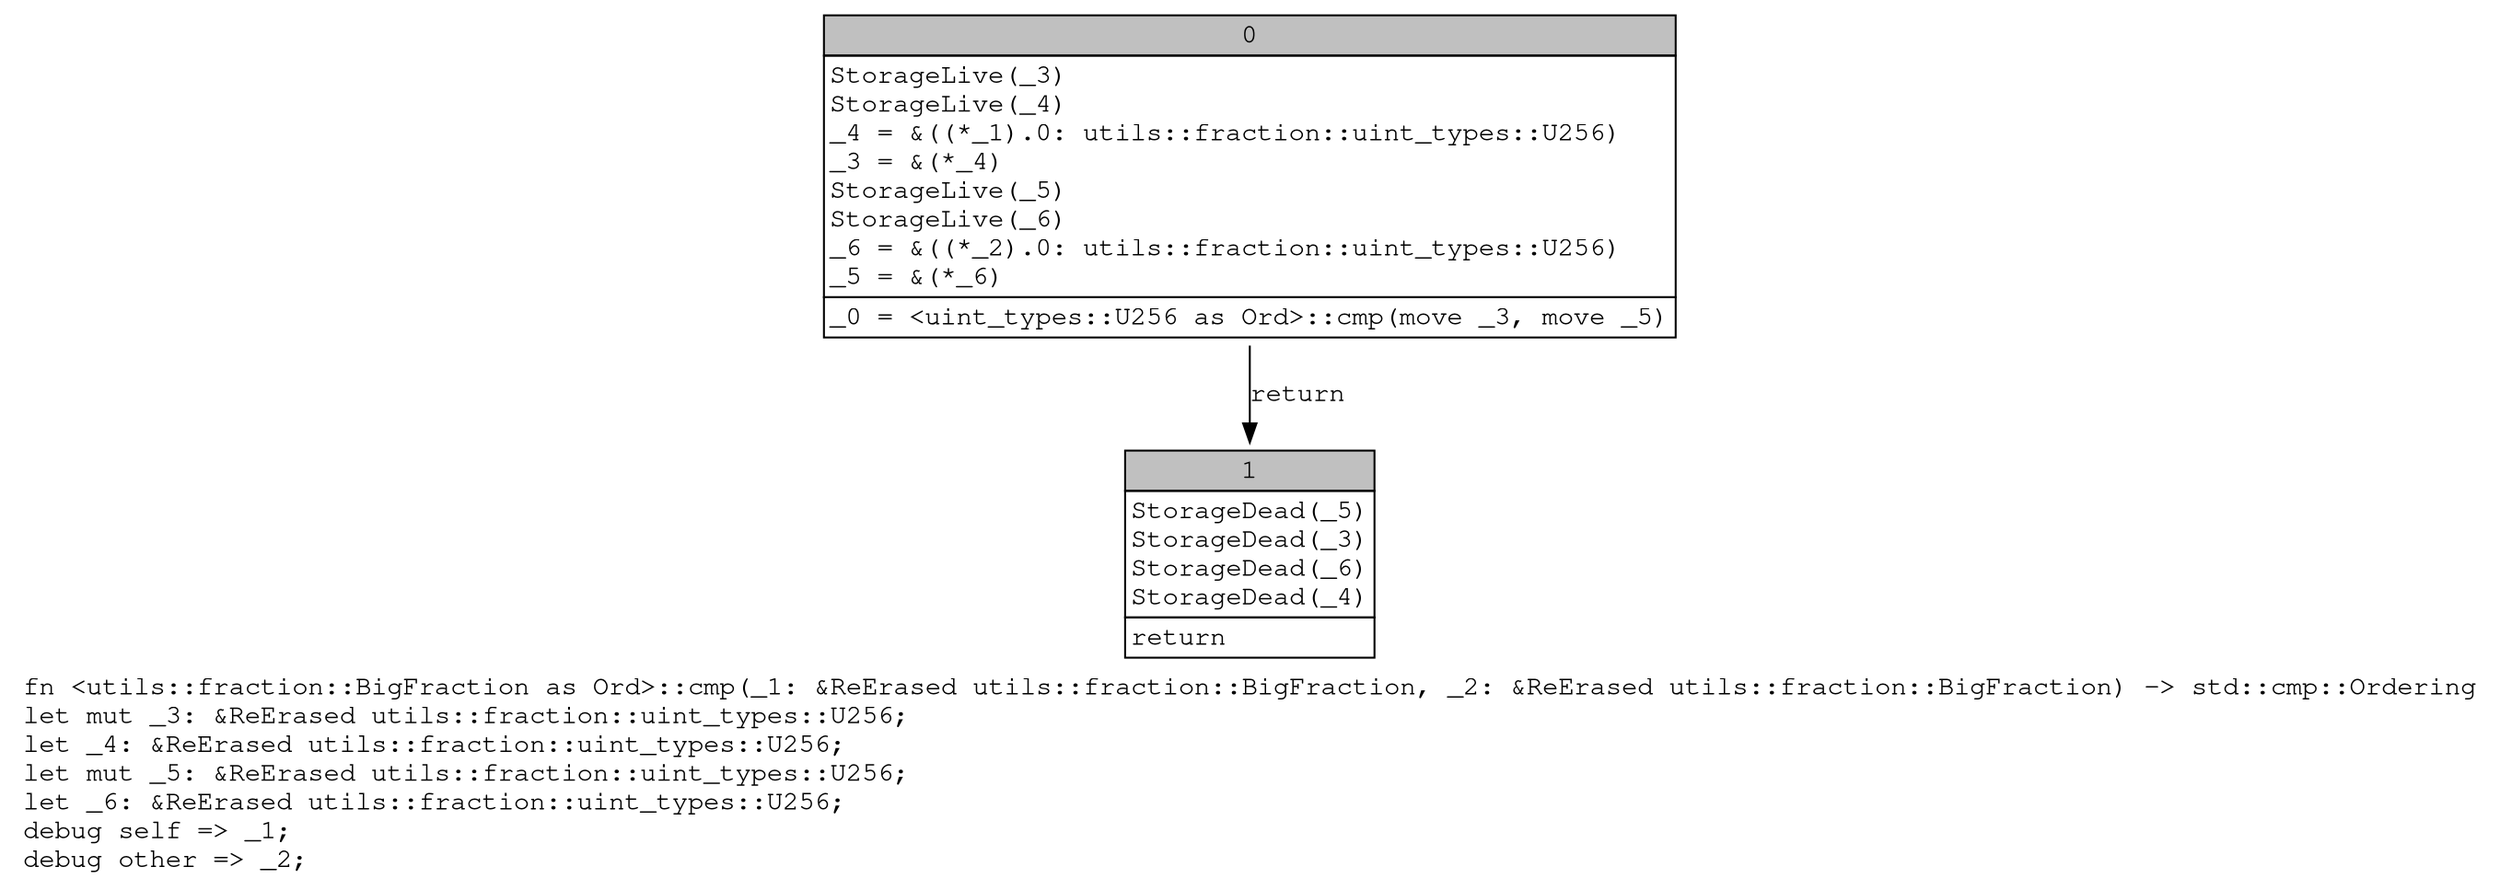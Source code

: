 digraph Mir_0_12379 {
    graph [fontname="Courier, monospace"];
    node [fontname="Courier, monospace"];
    edge [fontname="Courier, monospace"];
    label=<fn &lt;utils::fraction::BigFraction as Ord&gt;::cmp(_1: &amp;ReErased utils::fraction::BigFraction, _2: &amp;ReErased utils::fraction::BigFraction) -&gt; std::cmp::Ordering<br align="left"/>let mut _3: &amp;ReErased utils::fraction::uint_types::U256;<br align="left"/>let _4: &amp;ReErased utils::fraction::uint_types::U256;<br align="left"/>let mut _5: &amp;ReErased utils::fraction::uint_types::U256;<br align="left"/>let _6: &amp;ReErased utils::fraction::uint_types::U256;<br align="left"/>debug self =&gt; _1;<br align="left"/>debug other =&gt; _2;<br align="left"/>>;
    bb0__0_12379 [shape="none", label=<<table border="0" cellborder="1" cellspacing="0"><tr><td bgcolor="gray" align="center" colspan="1">0</td></tr><tr><td align="left" balign="left">StorageLive(_3)<br/>StorageLive(_4)<br/>_4 = &amp;((*_1).0: utils::fraction::uint_types::U256)<br/>_3 = &amp;(*_4)<br/>StorageLive(_5)<br/>StorageLive(_6)<br/>_6 = &amp;((*_2).0: utils::fraction::uint_types::U256)<br/>_5 = &amp;(*_6)<br/></td></tr><tr><td align="left">_0 = &lt;uint_types::U256 as Ord&gt;::cmp(move _3, move _5)</td></tr></table>>];
    bb1__0_12379 [shape="none", label=<<table border="0" cellborder="1" cellspacing="0"><tr><td bgcolor="gray" align="center" colspan="1">1</td></tr><tr><td align="left" balign="left">StorageDead(_5)<br/>StorageDead(_3)<br/>StorageDead(_6)<br/>StorageDead(_4)<br/></td></tr><tr><td align="left">return</td></tr></table>>];
    bb0__0_12379 -> bb1__0_12379 [label="return"];
}
